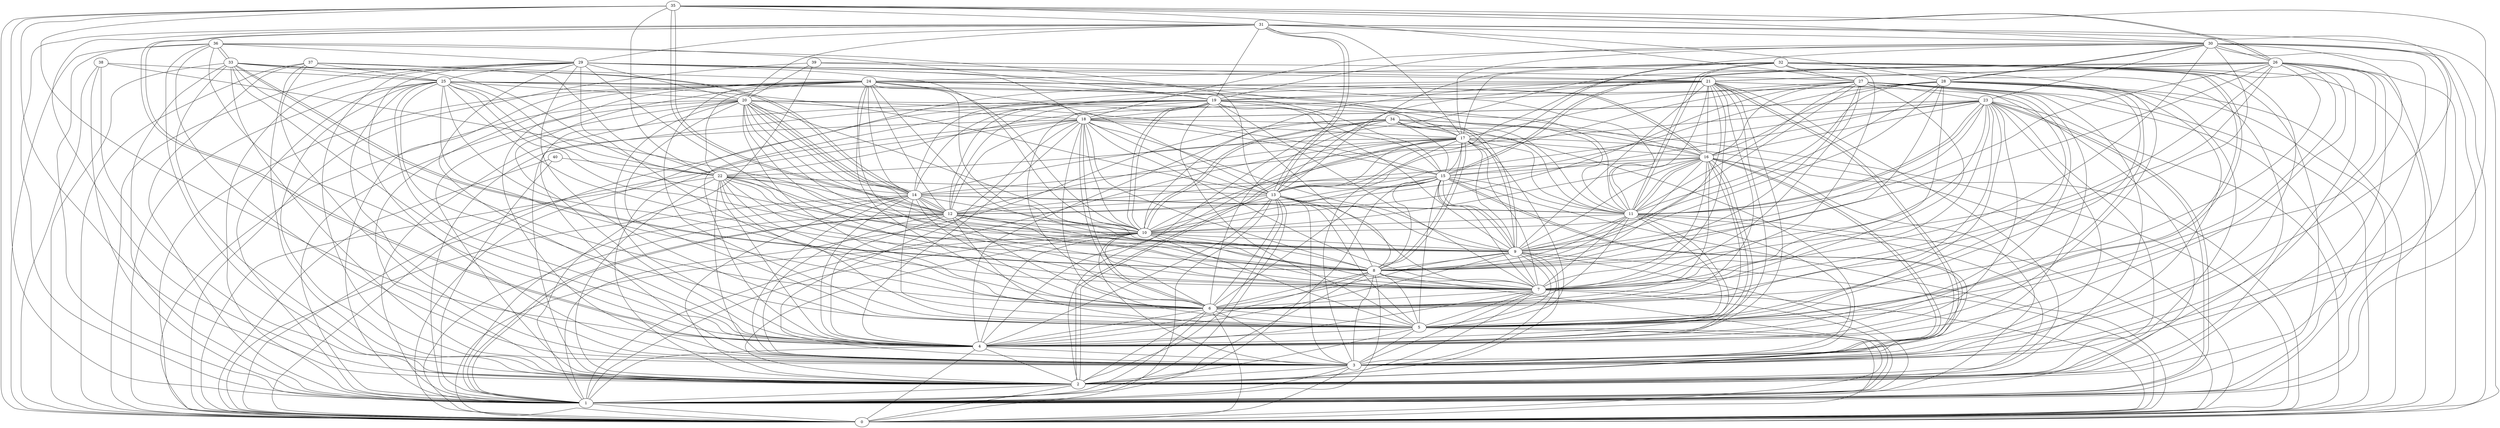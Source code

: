 graph G {
0;
1;
2;
3;
4;
5;
6;
7;
8;
9;
10;
11;
12;
13;
14;
15;
16;
17;
18;
19;
20;
21;
22;
23;
24;
25;
26;
27;
28;
29;
30;
31;
32;
33;
34;
35;
36;
37;
38;
39;
40;
40--22 ;
40--0 ;
40--1 ;
39--0 ;
39--20 ;
39--21 ;
39--2 ;
39--1 ;
38--12 ;
38--1 ;
38--25 ;
38--2 ;
38--0 ;
37--25 ;
37--24 ;
37--22 ;
37--3 ;
37--0 ;
37--1 ;
37--2 ;
36--19 ;
36--17 ;
36--29 ;
36--33 ;
36--3 ;
36--33 ;
36--2 ;
36--4 ;
36--0 ;
36--1 ;
35--12 ;
35--22 ;
35--12 ;
35--26 ;
35--30 ;
35--26 ;
35--27 ;
35--31 ;
35--4 ;
35--2 ;
35--0 ;
35--1 ;
35--3 ;
34--9 ;
34--16 ;
34--10 ;
34--10 ;
34--17 ;
34--15 ;
34--6 ;
34--2 ;
34--9 ;
34--3 ;
34--1 ;
34--0 ;
34--4 ;
33--14 ;
33--22 ;
33--25 ;
33--14 ;
33--3 ;
33--8 ;
33--4 ;
33--8 ;
33--6 ;
33--2 ;
33--0 ;
33--1 ;
32--5 ;
32--24 ;
32--13 ;
32--3 ;
32--10 ;
32--11 ;
32--11 ;
32--4 ;
32--2 ;
32--5 ;
32--0 ;
32--27 ;
32--17 ;
32--7 ;
32--1 ;
31--4 ;
31--13 ;
31--17 ;
31--29 ;
31--28 ;
31--13 ;
31--1 ;
31--19 ;
31--2 ;
31--4 ;
31--20 ;
31--30 ;
31--0 ;
31--3 ;
30--17 ;
30--6 ;
30--18 ;
30--7 ;
30--28 ;
30--2 ;
30--3 ;
30--28 ;
30--13 ;
30--26 ;
30--23 ;
30--19 ;
30--5 ;
30--1 ;
30--0 ;
29--20 ;
29--6 ;
29--13 ;
29--10 ;
29--3 ;
29--21 ;
29--25 ;
29--27 ;
29--18 ;
29--0 ;
29--5 ;
29--2 ;
29--4 ;
29--1 ;
29--7 ;
28--4 ;
28--2 ;
28--1 ;
28--22 ;
28--19 ;
28--8 ;
28--5 ;
28--15 ;
28--10 ;
28--16 ;
28--11 ;
28--7 ;
28--9 ;
28--3 ;
28--0 ;
27--17 ;
27--23 ;
27--13 ;
27--3 ;
27--1 ;
27--0 ;
27--16 ;
27--10 ;
27--11 ;
27--4 ;
27--2 ;
27--9 ;
27--6 ;
27--7 ;
27--5 ;
27--8 ;
26--22 ;
26--21 ;
26--2 ;
26--15 ;
26--21 ;
26--4 ;
26--8 ;
26--15 ;
26--7 ;
26--3 ;
26--6 ;
26--0 ;
26--9 ;
26--5 ;
26--1 ;
26--11 ;
25--13 ;
25--22 ;
25--15 ;
25--20 ;
25--7 ;
25--10 ;
25--0 ;
25--9 ;
25--5 ;
25--2 ;
25--6 ;
25--1 ;
25--4 ;
25--11 ;
25--3 ;
25--8 ;
24--11 ;
24--16 ;
24--13 ;
24--4 ;
24--16 ;
24--2 ;
24--19 ;
24--10 ;
24--1 ;
24--22 ;
24--5 ;
24--7 ;
24--6 ;
24--12 ;
24--8 ;
24--9 ;
24--3 ;
24--14 ;
24--0 ;
23--6 ;
23--4 ;
23--1 ;
23--5 ;
23--16 ;
23--18 ;
23--7 ;
23--13 ;
23--11 ;
23--18 ;
23--1 ;
23--9 ;
23--11 ;
23--8 ;
23--0 ;
23--2 ;
23--12 ;
23--14 ;
23--3 ;
22--12 ;
22--10 ;
22--5 ;
22--13 ;
22--7 ;
22--14 ;
22--6 ;
22--8 ;
22--3 ;
22--9 ;
22--0 ;
22--2 ;
22--4 ;
21--19 ;
21--16 ;
21--13 ;
21--3 ;
21--5 ;
21--0 ;
21--3 ;
21--2 ;
21--4 ;
21--14 ;
21--10 ;
21--7 ;
21--12 ;
21--9 ;
21--8 ;
21--11 ;
21--6 ;
21--1 ;
20--4 ;
20--7 ;
20--6 ;
20--3 ;
20--14 ;
20--1 ;
20--14 ;
20--18 ;
20--14 ;
20--15 ;
20--10 ;
20--0 ;
20--5 ;
20--9 ;
20--11 ;
20--2 ;
20--8 ;
20--12 ;
19--8 ;
19--2 ;
19--7 ;
19--10 ;
19--16 ;
19--18 ;
19--10 ;
19--14 ;
19--5 ;
19--6 ;
19--9 ;
19--11 ;
19--12 ;
19--15 ;
19--4 ;
19--0 ;
19--1 ;
18--8 ;
18--10 ;
18--11 ;
18--13 ;
18--6 ;
18--6 ;
18--9 ;
18--17 ;
18--4 ;
18--2 ;
18--3 ;
18--15 ;
18--0 ;
18--1 ;
18--5 ;
18--7 ;
18--12 ;
17--15 ;
17--12 ;
17--13 ;
17--1 ;
17--8 ;
17--2 ;
17--3 ;
17--14 ;
17--2 ;
17--8 ;
17--11 ;
17--9 ;
17--0 ;
17--16 ;
17--7 ;
17--5 ;
17--4 ;
16--4 ;
16--11 ;
16--11 ;
16--15 ;
16--3 ;
16--10 ;
16--9 ;
16--3 ;
16--6 ;
16--8 ;
16--4 ;
16--5 ;
16--0 ;
16--7 ;
16--12 ;
16--1 ;
15--1 ;
15--7 ;
15--2 ;
15--0 ;
15--14 ;
15--9 ;
15--13 ;
15--10 ;
15--11 ;
15--8 ;
15--9 ;
15--2 ;
15--5 ;
15--6 ;
15--12 ;
14--12 ;
14--11 ;
14--2 ;
14--11 ;
14--12 ;
14--11 ;
14--0 ;
14--3 ;
14--4 ;
14--7 ;
14--5 ;
14--1 ;
14--10 ;
14--6 ;
13--9 ;
13--0 ;
13--10 ;
13--7 ;
13--12 ;
13--8 ;
13--2 ;
13--6 ;
13--3 ;
13--4 ;
13--1 ;
13--5 ;
12--1 ;
12--10 ;
12--4 ;
12--9 ;
12--3 ;
12--8 ;
12--1 ;
12--5 ;
12--6 ;
12--0 ;
12--7 ;
11--0 ;
11--9 ;
11--8 ;
11--10 ;
11--7 ;
11--3 ;
11--2 ;
11--6 ;
11--4 ;
11--5 ;
10--9 ;
10--4 ;
10--0 ;
10--3 ;
10--5 ;
10--2 ;
10--6 ;
10--1 ;
10--8 ;
10--7 ;
9--1 ;
9--2 ;
9--3 ;
9--5 ;
9--7 ;
9--0 ;
9--4 ;
9--6 ;
9--8 ;
8--2 ;
8--0 ;
8--1 ;
8--6 ;
8--3 ;
8--7 ;
8--5 ;
8--4 ;
7--5 ;
7--3 ;
7--4 ;
7--2 ;
7--1 ;
7--6 ;
7--0 ;
6--4 ;
6--3 ;
6--2 ;
6--1 ;
6--5 ;
6--0 ;
5--4 ;
5--2 ;
5--1 ;
5--3 ;
5--0 ;
4--0 ;
4--2 ;
4--3 ;
4--1 ;
3--2 ;
3--0 ;
3--1 ;
2--1 ;
2--0 ;
1--0 ;
}
